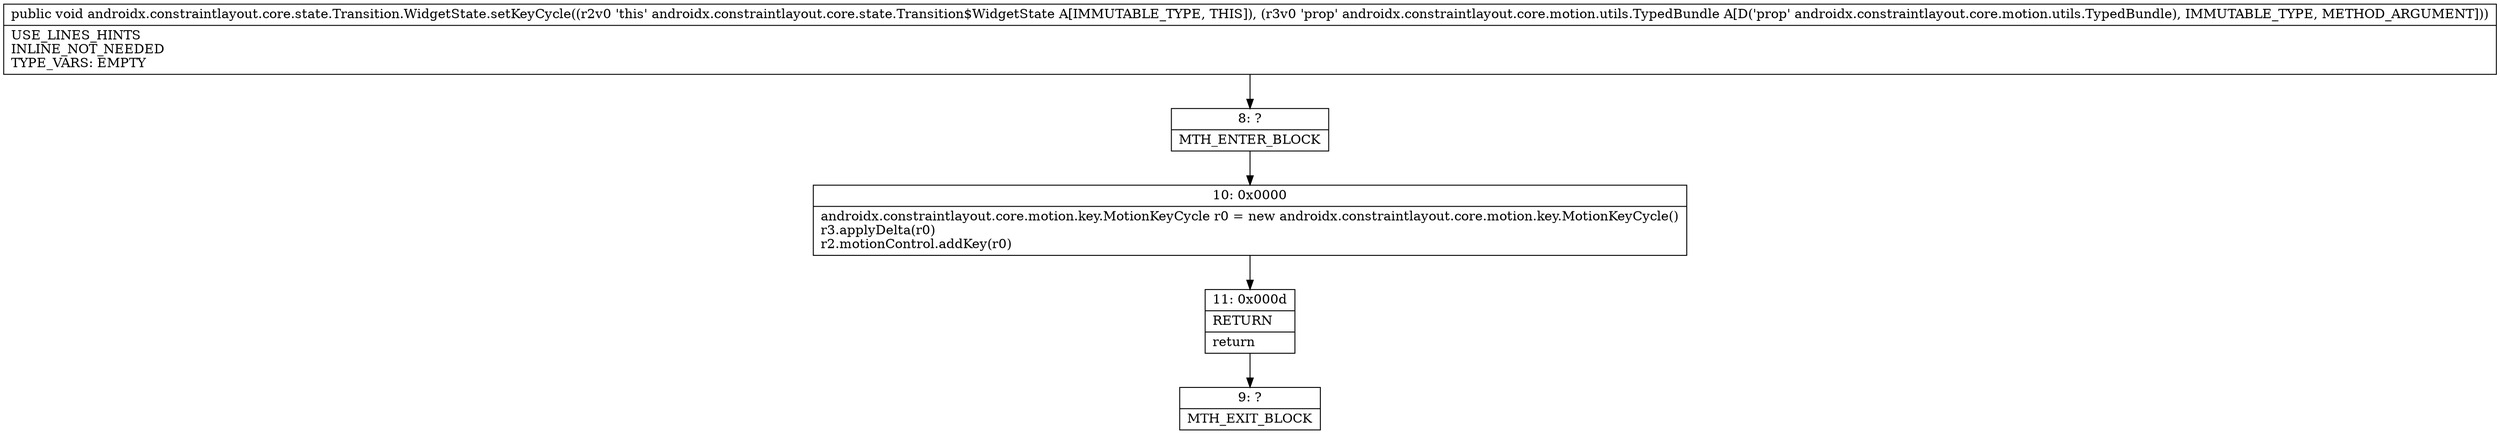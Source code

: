 digraph "CFG forandroidx.constraintlayout.core.state.Transition.WidgetState.setKeyCycle(Landroidx\/constraintlayout\/core\/motion\/utils\/TypedBundle;)V" {
Node_8 [shape=record,label="{8\:\ ?|MTH_ENTER_BLOCK\l}"];
Node_10 [shape=record,label="{10\:\ 0x0000|androidx.constraintlayout.core.motion.key.MotionKeyCycle r0 = new androidx.constraintlayout.core.motion.key.MotionKeyCycle()\lr3.applyDelta(r0)\lr2.motionControl.addKey(r0)\l}"];
Node_11 [shape=record,label="{11\:\ 0x000d|RETURN\l|return\l}"];
Node_9 [shape=record,label="{9\:\ ?|MTH_EXIT_BLOCK\l}"];
MethodNode[shape=record,label="{public void androidx.constraintlayout.core.state.Transition.WidgetState.setKeyCycle((r2v0 'this' androidx.constraintlayout.core.state.Transition$WidgetState A[IMMUTABLE_TYPE, THIS]), (r3v0 'prop' androidx.constraintlayout.core.motion.utils.TypedBundle A[D('prop' androidx.constraintlayout.core.motion.utils.TypedBundle), IMMUTABLE_TYPE, METHOD_ARGUMENT]))  | USE_LINES_HINTS\lINLINE_NOT_NEEDED\lTYPE_VARS: EMPTY\l}"];
MethodNode -> Node_8;Node_8 -> Node_10;
Node_10 -> Node_11;
Node_11 -> Node_9;
}


